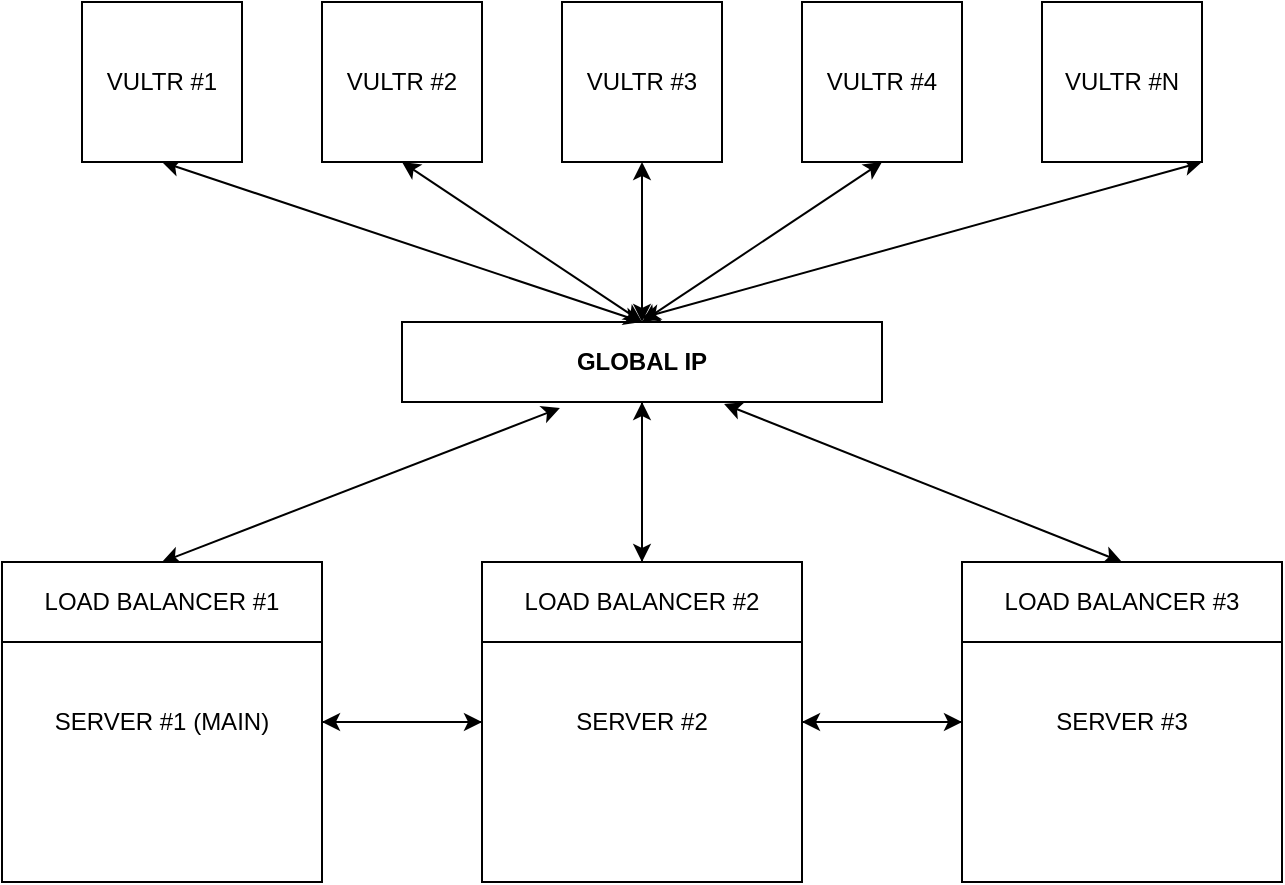 <mxfile version="10.8.0" type="github"><diagram id="-8SnBRGlJIzJ4USgfG15" name="Page-1"><mxGraphModel dx="1394" dy="809" grid="1" gridSize="10" guides="1" tooltips="1" connect="1" arrows="1" fold="1" page="1" pageScale="1" pageWidth="827" pageHeight="1169" math="0" shadow="0"><root><mxCell id="0"/><mxCell id="1" parent="0"/><mxCell id="o6-WB3fFcwig4UjwSQqv-14" style="edgeStyle=orthogonalEdgeStyle;rounded=0;orthogonalLoop=1;jettySize=auto;html=1;entryX=0.5;entryY=0;entryDx=0;entryDy=0;" edge="1" parent="1" source="o6-WB3fFcwig4UjwSQqv-3" target="o6-WB3fFcwig4UjwSQqv-4"><mxGeometry relative="1" as="geometry"/></mxCell><mxCell id="o6-WB3fFcwig4UjwSQqv-11" style="edgeStyle=orthogonalEdgeStyle;rounded=0;orthogonalLoop=1;jettySize=auto;html=1;entryX=0;entryY=0.5;entryDx=0;entryDy=0;" edge="1" parent="1" source="o6-WB3fFcwig4UjwSQqv-4" target="o6-WB3fFcwig4UjwSQqv-6"><mxGeometry relative="1" as="geometry"/></mxCell><mxCell id="o6-WB3fFcwig4UjwSQqv-18" style="edgeStyle=orthogonalEdgeStyle;rounded=0;orthogonalLoop=1;jettySize=auto;html=1;" edge="1" parent="1" source="o6-WB3fFcwig4UjwSQqv-4"><mxGeometry relative="1" as="geometry"><mxPoint x="240" y="440" as="targetPoint"/></mxGeometry></mxCell><mxCell id="o6-WB3fFcwig4UjwSQqv-4" value="SERVER #2" style="whiteSpace=wrap;html=1;aspect=fixed;" vertex="1" parent="1"><mxGeometry x="320" y="360" width="160" height="160" as="geometry"/></mxCell><mxCell id="o6-WB3fFcwig4UjwSQqv-8" style="edgeStyle=orthogonalEdgeStyle;rounded=0;orthogonalLoop=1;jettySize=auto;html=1;entryX=0;entryY=0.5;entryDx=0;entryDy=0;" edge="1" parent="1" source="o6-WB3fFcwig4UjwSQqv-5" target="o6-WB3fFcwig4UjwSQqv-4"><mxGeometry relative="1" as="geometry"/></mxCell><mxCell id="o6-WB3fFcwig4UjwSQqv-5" value="SERVER #1 (MAIN)" style="whiteSpace=wrap;html=1;aspect=fixed;" vertex="1" parent="1"><mxGeometry x="80" y="360" width="160" height="160" as="geometry"/></mxCell><mxCell id="o6-WB3fFcwig4UjwSQqv-10" style="edgeStyle=orthogonalEdgeStyle;rounded=0;orthogonalLoop=1;jettySize=auto;html=1;" edge="1" parent="1" source="o6-WB3fFcwig4UjwSQqv-6" target="o6-WB3fFcwig4UjwSQqv-4"><mxGeometry relative="1" as="geometry"/></mxCell><mxCell id="o6-WB3fFcwig4UjwSQqv-6" value="SERVER #3" style="whiteSpace=wrap;html=1;aspect=fixed;" vertex="1" parent="1"><mxGeometry x="560" y="360" width="160" height="160" as="geometry"/></mxCell><mxCell id="o6-WB3fFcwig4UjwSQqv-13" value="" style="endArrow=classic;startArrow=classic;html=1;entryX=0.329;entryY=1.075;entryDx=0;entryDy=0;entryPerimeter=0;exitX=0.5;exitY=0;exitDx=0;exitDy=0;" edge="1" parent="1" source="o6-WB3fFcwig4UjwSQqv-5" target="o6-WB3fFcwig4UjwSQqv-3"><mxGeometry width="50" height="50" relative="1" as="geometry"><mxPoint x="80" y="470" as="sourcePoint"/><mxPoint x="130" y="420" as="targetPoint"/></mxGeometry></mxCell><mxCell id="o6-WB3fFcwig4UjwSQqv-16" value="" style="endArrow=classic;startArrow=classic;html=1;entryX=0.5;entryY=0;entryDx=0;entryDy=0;exitX=0.671;exitY=1.025;exitDx=0;exitDy=0;exitPerimeter=0;" edge="1" parent="1" source="o6-WB3fFcwig4UjwSQqv-3" target="o6-WB3fFcwig4UjwSQqv-6"><mxGeometry width="50" height="50" relative="1" as="geometry"><mxPoint x="440" y="162" as="sourcePoint"/><mxPoint x="130" y="420" as="targetPoint"/></mxGeometry></mxCell><mxCell id="o6-WB3fFcwig4UjwSQqv-3" value="GLOBAL IP" style="rounded=0;whiteSpace=wrap;html=1;fontStyle=1" vertex="1" parent="1"><mxGeometry x="280" y="240" width="240" height="40" as="geometry"/></mxCell><mxCell id="o6-WB3fFcwig4UjwSQqv-17" style="edgeStyle=orthogonalEdgeStyle;rounded=0;orthogonalLoop=1;jettySize=auto;html=1;" edge="1" parent="1" source="o6-WB3fFcwig4UjwSQqv-4" target="o6-WB3fFcwig4UjwSQqv-3"><mxGeometry relative="1" as="geometry"><mxPoint x="400" y="160" as="targetPoint"/><mxPoint x="400" y="360" as="sourcePoint"/></mxGeometry></mxCell><mxCell id="o6-WB3fFcwig4UjwSQqv-25" value="" style="endArrow=classic;startArrow=classic;html=1;entryX=0.5;entryY=1;entryDx=0;entryDy=0;" edge="1" parent="1"><mxGeometry width="50" height="50" relative="1" as="geometry"><mxPoint x="400" y="238" as="sourcePoint"/><mxPoint x="680" y="160" as="targetPoint"/></mxGeometry></mxCell><mxCell id="o6-WB3fFcwig4UjwSQqv-28" value="" style="endArrow=classic;startArrow=classic;html=1;entryX=0.5;entryY=1;entryDx=0;entryDy=0;exitX=0.5;exitY=0;exitDx=0;exitDy=0;" edge="1" parent="1" source="o6-WB3fFcwig4UjwSQqv-3" target="o6-WB3fFcwig4UjwSQqv-40"><mxGeometry width="50" height="50" relative="1" as="geometry"><mxPoint x="40" y="590" as="sourcePoint"/><mxPoint x="320" y="160" as="targetPoint"/></mxGeometry></mxCell><mxCell id="o6-WB3fFcwig4UjwSQqv-29" value="" style="endArrow=classic;startArrow=classic;html=1;entryX=0.5;entryY=1;entryDx=0;entryDy=0;exitX=0.5;exitY=0;exitDx=0;exitDy=0;" edge="1" parent="1" source="o6-WB3fFcwig4UjwSQqv-3" target="o6-WB3fFcwig4UjwSQqv-41"><mxGeometry width="50" height="50" relative="1" as="geometry"><mxPoint x="40" y="590" as="sourcePoint"/><mxPoint x="200" y="160" as="targetPoint"/></mxGeometry></mxCell><mxCell id="o6-WB3fFcwig4UjwSQqv-30" value="" style="endArrow=classic;startArrow=classic;html=1;entryX=0.5;entryY=1;entryDx=0;entryDy=0;exitX=0.5;exitY=0;exitDx=0;exitDy=0;" edge="1" parent="1" source="o6-WB3fFcwig4UjwSQqv-3" target="o6-WB3fFcwig4UjwSQqv-42"><mxGeometry width="50" height="50" relative="1" as="geometry"><mxPoint x="40" y="590" as="sourcePoint"/><mxPoint x="80" y="160" as="targetPoint"/></mxGeometry></mxCell><mxCell id="o6-WB3fFcwig4UjwSQqv-32" value="LOAD BALANCER #1" style="rounded=0;whiteSpace=wrap;html=1;" vertex="1" parent="1"><mxGeometry x="80" y="360" width="160" height="40" as="geometry"/></mxCell><mxCell id="o6-WB3fFcwig4UjwSQqv-33" value="LOAD BALANCER #2" style="rounded=0;whiteSpace=wrap;html=1;" vertex="1" parent="1"><mxGeometry x="320" y="360" width="160" height="40" as="geometry"/></mxCell><mxCell id="o6-WB3fFcwig4UjwSQqv-34" value="LOAD BALANCER #3" style="rounded=0;whiteSpace=wrap;html=1;" vertex="1" parent="1"><mxGeometry x="560" y="360" width="160" height="40" as="geometry"/></mxCell><mxCell id="o6-WB3fFcwig4UjwSQqv-40" value="VULTR #3" style="whiteSpace=wrap;html=1;aspect=fixed;" vertex="1" parent="1"><mxGeometry x="360" y="80" width="80" height="80" as="geometry"/></mxCell><mxCell id="o6-WB3fFcwig4UjwSQqv-41" value="VULTR #2" style="whiteSpace=wrap;html=1;aspect=fixed;" vertex="1" parent="1"><mxGeometry x="240" y="80" width="80" height="80" as="geometry"/></mxCell><mxCell id="o6-WB3fFcwig4UjwSQqv-42" value="VULTR #1" style="whiteSpace=wrap;html=1;aspect=fixed;" vertex="1" parent="1"><mxGeometry x="120" y="80" width="80" height="80" as="geometry"/></mxCell><mxCell id="o6-WB3fFcwig4UjwSQqv-43" value="VULTR #4" style="whiteSpace=wrap;html=1;aspect=fixed;" vertex="1" parent="1"><mxGeometry x="480" y="80" width="80" height="80" as="geometry"/></mxCell><mxCell id="o6-WB3fFcwig4UjwSQqv-44" value="VULTR #N" style="whiteSpace=wrap;html=1;aspect=fixed;" vertex="1" parent="1"><mxGeometry x="600" y="80" width="80" height="80" as="geometry"/></mxCell><mxCell id="o6-WB3fFcwig4UjwSQqv-46" value="" style="endArrow=classic;startArrow=classic;html=1;entryX=0.5;entryY=1;entryDx=0;entryDy=0;" edge="1" parent="1" target="o6-WB3fFcwig4UjwSQqv-43"><mxGeometry width="50" height="50" relative="1" as="geometry"><mxPoint x="400" y="240" as="sourcePoint"/><mxPoint x="130" y="540" as="targetPoint"/></mxGeometry></mxCell></root></mxGraphModel></diagram></mxfile>
